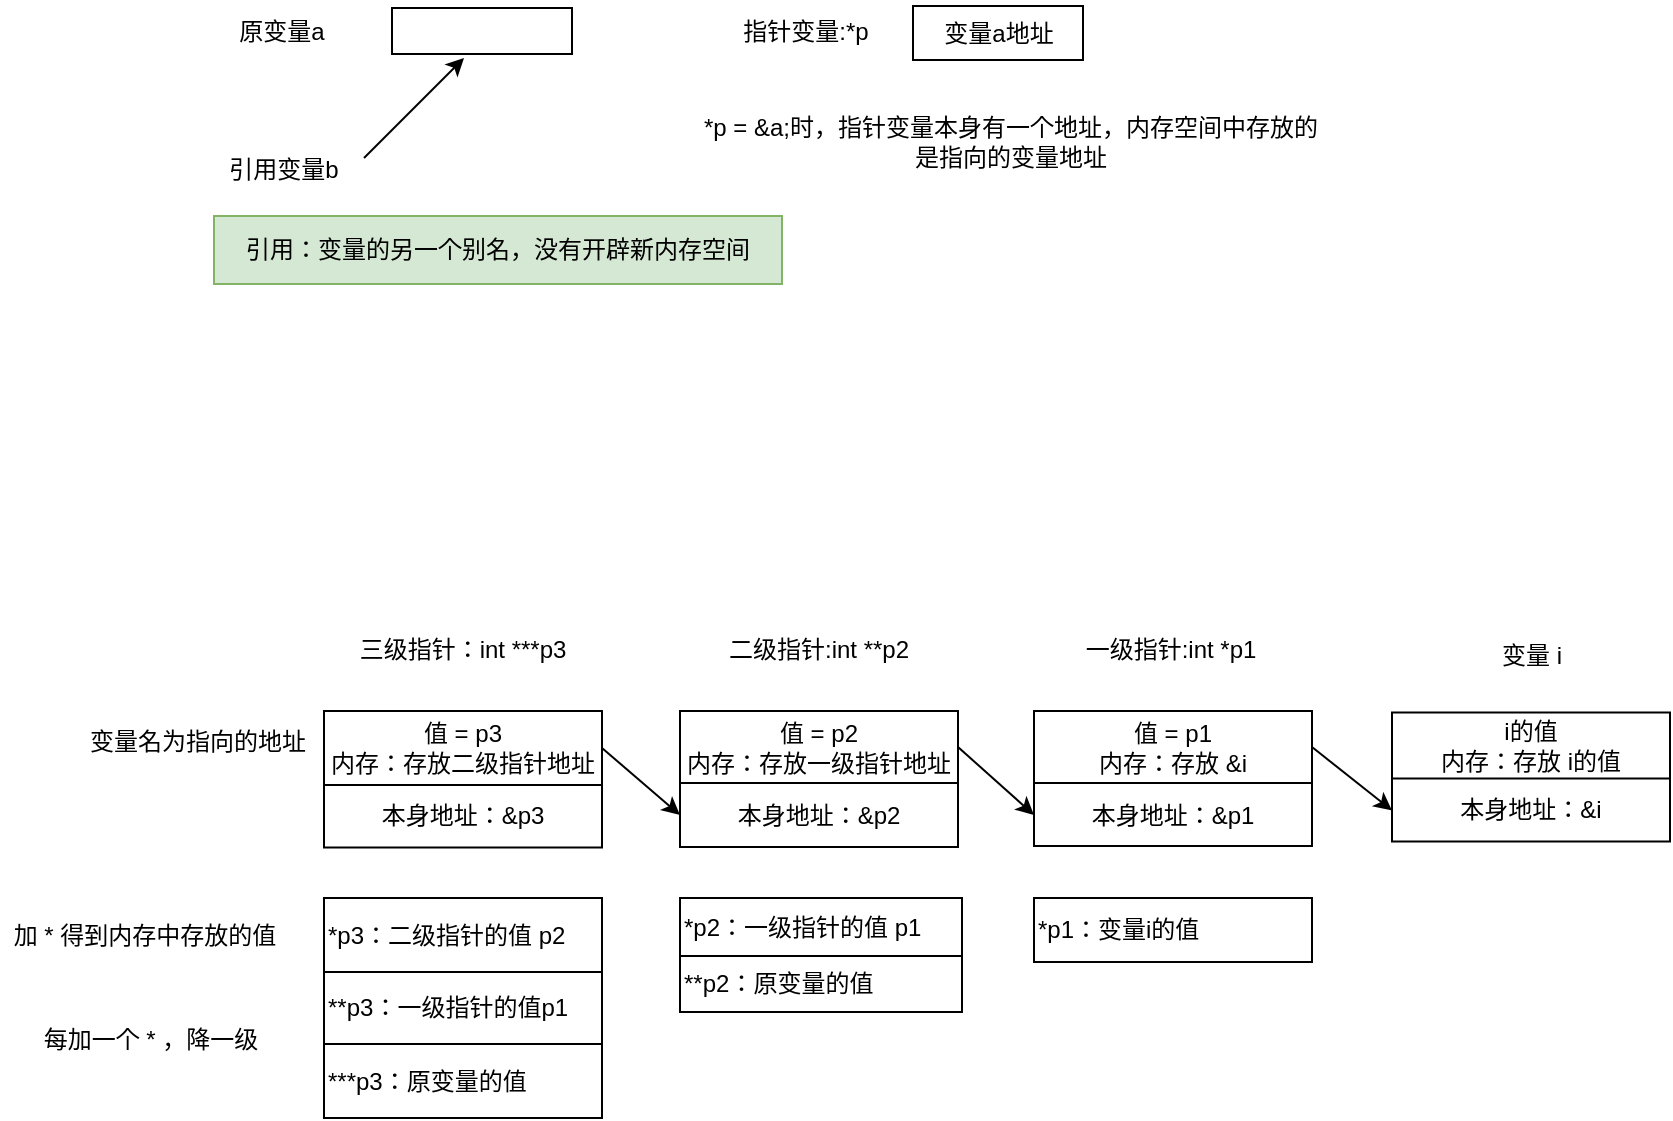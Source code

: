 <mxfile version="21.0.2" type="github">
  <diagram name="第 1 页" id="zhSJCforY8B-MtIuW9Q7">
    <mxGraphModel dx="880" dy="452" grid="0" gridSize="10" guides="1" tooltips="1" connect="1" arrows="1" fold="1" page="1" pageScale="1" pageWidth="1169" pageHeight="1654" math="0" shadow="0">
      <root>
        <mxCell id="0" />
        <mxCell id="1" parent="0" />
        <mxCell id="axphInQ6ILh3uUqZy5pT-3" value="" style="rounded=0;whiteSpace=wrap;html=1;" parent="1" vertex="1">
          <mxGeometry x="212" y="106" width="90" height="23" as="geometry" />
        </mxCell>
        <mxCell id="axphInQ6ILh3uUqZy5pT-4" value="原变量a" style="text;html=1;strokeColor=none;fillColor=none;align=center;verticalAlign=middle;whiteSpace=wrap;rounded=0;" parent="1" vertex="1">
          <mxGeometry x="127" y="102.5" width="60" height="30" as="geometry" />
        </mxCell>
        <mxCell id="axphInQ6ILh3uUqZy5pT-5" value="引用变量b" style="text;html=1;strokeColor=none;fillColor=none;align=center;verticalAlign=middle;whiteSpace=wrap;rounded=0;" parent="1" vertex="1">
          <mxGeometry x="129" y="172" width="58" height="30" as="geometry" />
        </mxCell>
        <mxCell id="axphInQ6ILh3uUqZy5pT-7" value="" style="endArrow=classic;html=1;rounded=0;" parent="1" edge="1">
          <mxGeometry width="50" height="50" relative="1" as="geometry">
            <mxPoint x="198" y="181" as="sourcePoint" />
            <mxPoint x="248" y="131" as="targetPoint" />
          </mxGeometry>
        </mxCell>
        <mxCell id="axphInQ6ILh3uUqZy5pT-8" value="变量a地址" style="rounded=0;whiteSpace=wrap;html=1;" parent="1" vertex="1">
          <mxGeometry x="472.5" y="105" width="85" height="27" as="geometry" />
        </mxCell>
        <mxCell id="axphInQ6ILh3uUqZy5pT-9" value="指针变量:*p" style="text;html=1;strokeColor=none;fillColor=none;align=center;verticalAlign=middle;whiteSpace=wrap;rounded=0;" parent="1" vertex="1">
          <mxGeometry x="375" y="106" width="88" height="23" as="geometry" />
        </mxCell>
        <mxCell id="axphInQ6ILh3uUqZy5pT-10" value="*p = &amp;amp;a;时，指针变量本身有一个地址，内存空间中存放的是指向的变量地址" style="text;html=1;strokeColor=none;fillColor=none;align=center;verticalAlign=middle;whiteSpace=wrap;rounded=0;" parent="1" vertex="1">
          <mxGeometry x="361" y="144" width="321" height="58" as="geometry" />
        </mxCell>
        <mxCell id="axphInQ6ILh3uUqZy5pT-11" value="引用：变量的另一个别名，没有开辟新内存空间" style="text;html=1;strokeColor=#82b366;fillColor=#d5e8d4;align=center;verticalAlign=middle;whiteSpace=wrap;rounded=0;" parent="1" vertex="1">
          <mxGeometry x="123" y="210" width="284" height="34" as="geometry" />
        </mxCell>
        <mxCell id="t9q21rlbk7sv6u75ExxA-17" value="变量名为指向的地址" style="text;html=1;strokeColor=none;fillColor=none;align=center;verticalAlign=middle;whiteSpace=wrap;rounded=0;" vertex="1" parent="1">
          <mxGeometry x="54" y="460" width="122" height="26.5" as="geometry" />
        </mxCell>
        <mxCell id="t9q21rlbk7sv6u75ExxA-31" value="加 * 得到内存中存放的值" style="text;html=1;strokeColor=none;fillColor=none;align=center;verticalAlign=middle;whiteSpace=wrap;rounded=0;" vertex="1" parent="1">
          <mxGeometry x="16" y="551" width="145" height="37" as="geometry" />
        </mxCell>
        <mxCell id="t9q21rlbk7sv6u75ExxA-43" value="" style="shape=table;startSize=0;container=1;collapsible=0;childLayout=tableLayout;" vertex="1" parent="1">
          <mxGeometry x="356" y="457.5" width="139" height="68" as="geometry" />
        </mxCell>
        <mxCell id="t9q21rlbk7sv6u75ExxA-44" value="" style="shape=tableRow;horizontal=0;startSize=0;swimlaneHead=0;swimlaneBody=0;strokeColor=inherit;top=0;left=0;bottom=0;right=0;collapsible=0;dropTarget=0;fillColor=none;points=[[0,0.5],[1,0.5]];portConstraint=eastwest;" vertex="1" parent="t9q21rlbk7sv6u75ExxA-43">
          <mxGeometry width="139" height="36" as="geometry" />
        </mxCell>
        <mxCell id="t9q21rlbk7sv6u75ExxA-45" value="值 = p2&lt;br&gt;内存：存放一级指针地址" style="shape=partialRectangle;html=1;whiteSpace=wrap;connectable=0;strokeColor=inherit;overflow=hidden;fillColor=none;top=0;left=0;bottom=0;right=0;pointerEvents=1;" vertex="1" parent="t9q21rlbk7sv6u75ExxA-44">
          <mxGeometry width="139" height="36" as="geometry">
            <mxRectangle width="139" height="36" as="alternateBounds" />
          </mxGeometry>
        </mxCell>
        <mxCell id="t9q21rlbk7sv6u75ExxA-46" value="" style="shape=tableRow;horizontal=0;startSize=0;swimlaneHead=0;swimlaneBody=0;strokeColor=inherit;top=0;left=0;bottom=0;right=0;collapsible=0;dropTarget=0;fillColor=none;points=[[0,0.5],[1,0.5]];portConstraint=eastwest;" vertex="1" parent="t9q21rlbk7sv6u75ExxA-43">
          <mxGeometry y="36" width="139" height="32" as="geometry" />
        </mxCell>
        <mxCell id="t9q21rlbk7sv6u75ExxA-47" value="本身地址：&amp;amp;p2" style="shape=partialRectangle;html=1;whiteSpace=wrap;connectable=0;strokeColor=inherit;overflow=hidden;fillColor=none;top=0;left=0;bottom=0;right=0;pointerEvents=1;" vertex="1" parent="t9q21rlbk7sv6u75ExxA-46">
          <mxGeometry width="139" height="32" as="geometry">
            <mxRectangle width="139" height="32" as="alternateBounds" />
          </mxGeometry>
        </mxCell>
        <mxCell id="t9q21rlbk7sv6u75ExxA-48" value="" style="shape=table;startSize=0;container=1;collapsible=0;childLayout=tableLayout;" vertex="1" parent="1">
          <mxGeometry x="533" y="457.5" width="139" height="67.5" as="geometry" />
        </mxCell>
        <mxCell id="t9q21rlbk7sv6u75ExxA-49" value="" style="shape=tableRow;horizontal=0;startSize=0;swimlaneHead=0;swimlaneBody=0;strokeColor=inherit;top=0;left=0;bottom=0;right=0;collapsible=0;dropTarget=0;fillColor=none;points=[[0,0.5],[1,0.5]];portConstraint=eastwest;" vertex="1" parent="t9q21rlbk7sv6u75ExxA-48">
          <mxGeometry width="139" height="36" as="geometry" />
        </mxCell>
        <mxCell id="t9q21rlbk7sv6u75ExxA-50" value="值 = p1&lt;br&gt;内存：存放 &amp;amp;i" style="shape=partialRectangle;html=1;whiteSpace=wrap;connectable=0;strokeColor=inherit;overflow=hidden;fillColor=none;top=0;left=0;bottom=0;right=0;pointerEvents=1;" vertex="1" parent="t9q21rlbk7sv6u75ExxA-49">
          <mxGeometry width="139" height="36" as="geometry">
            <mxRectangle width="139" height="36" as="alternateBounds" />
          </mxGeometry>
        </mxCell>
        <mxCell id="t9q21rlbk7sv6u75ExxA-51" value="" style="shape=tableRow;horizontal=0;startSize=0;swimlaneHead=0;swimlaneBody=0;strokeColor=inherit;top=0;left=0;bottom=0;right=0;collapsible=0;dropTarget=0;fillColor=none;points=[[0,0.5],[1,0.5]];portConstraint=eastwest;" vertex="1" parent="t9q21rlbk7sv6u75ExxA-48">
          <mxGeometry y="36" width="139" height="32" as="geometry" />
        </mxCell>
        <mxCell id="t9q21rlbk7sv6u75ExxA-52" value="本身地址：&amp;amp;p1" style="shape=partialRectangle;html=1;whiteSpace=wrap;connectable=0;strokeColor=inherit;overflow=hidden;fillColor=none;top=0;left=0;bottom=0;right=0;pointerEvents=1;" vertex="1" parent="t9q21rlbk7sv6u75ExxA-51">
          <mxGeometry width="139" height="32" as="geometry">
            <mxRectangle width="139" height="32" as="alternateBounds" />
          </mxGeometry>
        </mxCell>
        <mxCell id="t9q21rlbk7sv6u75ExxA-53" value="" style="endArrow=classic;html=1;rounded=0;entryX=0;entryY=0.5;entryDx=0;entryDy=0;exitX=1;exitY=0.5;exitDx=0;exitDy=0;" edge="1" parent="1" source="t9q21rlbk7sv6u75ExxA-44" target="t9q21rlbk7sv6u75ExxA-51">
          <mxGeometry width="50" height="50" relative="1" as="geometry">
            <mxPoint x="479" y="471.5" as="sourcePoint" />
            <mxPoint x="529" y="421.5" as="targetPoint" />
          </mxGeometry>
        </mxCell>
        <mxCell id="t9q21rlbk7sv6u75ExxA-54" value="" style="shape=table;startSize=0;container=1;collapsible=0;childLayout=tableLayout;" vertex="1" parent="1">
          <mxGeometry x="178" y="457.5" width="139" height="68.25" as="geometry" />
        </mxCell>
        <mxCell id="t9q21rlbk7sv6u75ExxA-55" value="" style="shape=tableRow;horizontal=0;startSize=0;swimlaneHead=0;swimlaneBody=0;strokeColor=inherit;top=0;left=0;bottom=0;right=0;collapsible=0;dropTarget=0;fillColor=none;points=[[0,0.5],[1,0.5]];portConstraint=eastwest;" vertex="1" parent="t9q21rlbk7sv6u75ExxA-54">
          <mxGeometry width="139" height="37" as="geometry" />
        </mxCell>
        <mxCell id="t9q21rlbk7sv6u75ExxA-56" value="值 = p3&lt;br&gt;内存：存放二级指针地址" style="shape=partialRectangle;html=1;whiteSpace=wrap;connectable=0;strokeColor=inherit;overflow=hidden;fillColor=none;top=0;left=0;bottom=0;right=0;pointerEvents=1;" vertex="1" parent="t9q21rlbk7sv6u75ExxA-55">
          <mxGeometry width="139" height="37" as="geometry">
            <mxRectangle width="139" height="37" as="alternateBounds" />
          </mxGeometry>
        </mxCell>
        <mxCell id="t9q21rlbk7sv6u75ExxA-57" value="" style="shape=tableRow;horizontal=0;startSize=0;swimlaneHead=0;swimlaneBody=0;strokeColor=inherit;top=0;left=0;bottom=0;right=0;collapsible=0;dropTarget=0;fillColor=none;points=[[0,0.5],[1,0.5]];portConstraint=eastwest;" vertex="1" parent="t9q21rlbk7sv6u75ExxA-54">
          <mxGeometry y="37" width="139" height="31" as="geometry" />
        </mxCell>
        <mxCell id="t9q21rlbk7sv6u75ExxA-58" value="本身地址：&amp;amp;p3" style="shape=partialRectangle;html=1;whiteSpace=wrap;connectable=0;strokeColor=inherit;overflow=hidden;fillColor=none;top=0;left=0;bottom=0;right=0;pointerEvents=1;" vertex="1" parent="t9q21rlbk7sv6u75ExxA-57">
          <mxGeometry width="139" height="31" as="geometry">
            <mxRectangle width="139" height="31" as="alternateBounds" />
          </mxGeometry>
        </mxCell>
        <mxCell id="t9q21rlbk7sv6u75ExxA-60" value="" style="endArrow=classic;html=1;rounded=0;exitX=1;exitY=0.5;exitDx=0;exitDy=0;entryX=0;entryY=0.5;entryDx=0;entryDy=0;" edge="1" parent="1" source="t9q21rlbk7sv6u75ExxA-55" target="t9q21rlbk7sv6u75ExxA-46">
          <mxGeometry width="50" height="50" relative="1" as="geometry">
            <mxPoint x="485" y="571.5" as="sourcePoint" />
            <mxPoint x="535" y="521.5" as="targetPoint" />
          </mxGeometry>
        </mxCell>
        <mxCell id="t9q21rlbk7sv6u75ExxA-61" value="一级指针:int *p1" style="text;html=1;strokeColor=none;fillColor=none;align=center;verticalAlign=middle;whiteSpace=wrap;rounded=0;" vertex="1" parent="1">
          <mxGeometry x="547" y="417.5" width="109" height="18" as="geometry" />
        </mxCell>
        <mxCell id="t9q21rlbk7sv6u75ExxA-62" value="二级指针:int **p2" style="text;html=1;strokeColor=none;fillColor=none;align=center;verticalAlign=middle;whiteSpace=wrap;rounded=0;" vertex="1" parent="1">
          <mxGeometry x="370" y="416" width="111" height="21" as="geometry" />
        </mxCell>
        <mxCell id="t9q21rlbk7sv6u75ExxA-63" value="三级指针：int ***p3" style="text;html=1;strokeColor=none;fillColor=none;align=center;verticalAlign=middle;whiteSpace=wrap;rounded=0;" vertex="1" parent="1">
          <mxGeometry x="190" y="418" width="115" height="17" as="geometry" />
        </mxCell>
        <mxCell id="t9q21rlbk7sv6u75ExxA-64" value="" style="shape=table;startSize=0;container=1;collapsible=0;childLayout=tableLayout;" vertex="1" parent="1">
          <mxGeometry x="712" y="458.25" width="139" height="64.5" as="geometry" />
        </mxCell>
        <mxCell id="t9q21rlbk7sv6u75ExxA-65" value="" style="shape=tableRow;horizontal=0;startSize=0;swimlaneHead=0;swimlaneBody=0;strokeColor=inherit;top=0;left=0;bottom=0;right=0;collapsible=0;dropTarget=0;fillColor=none;points=[[0,0.5],[1,0.5]];portConstraint=eastwest;" vertex="1" parent="t9q21rlbk7sv6u75ExxA-64">
          <mxGeometry width="139" height="33" as="geometry" />
        </mxCell>
        <mxCell id="t9q21rlbk7sv6u75ExxA-66" value="i的值&lt;br&gt;内存：存放 i的值" style="shape=partialRectangle;html=1;whiteSpace=wrap;connectable=0;strokeColor=inherit;overflow=hidden;fillColor=none;top=0;left=0;bottom=0;right=0;pointerEvents=1;" vertex="1" parent="t9q21rlbk7sv6u75ExxA-65">
          <mxGeometry width="139" height="33" as="geometry">
            <mxRectangle width="139" height="33" as="alternateBounds" />
          </mxGeometry>
        </mxCell>
        <mxCell id="t9q21rlbk7sv6u75ExxA-67" value="" style="shape=tableRow;horizontal=0;startSize=0;swimlaneHead=0;swimlaneBody=0;strokeColor=inherit;top=0;left=0;bottom=0;right=0;collapsible=0;dropTarget=0;fillColor=none;points=[[0,0.5],[1,0.5]];portConstraint=eastwest;" vertex="1" parent="t9q21rlbk7sv6u75ExxA-64">
          <mxGeometry y="33" width="139" height="32" as="geometry" />
        </mxCell>
        <mxCell id="t9q21rlbk7sv6u75ExxA-68" value="本身地址：&amp;amp;i" style="shape=partialRectangle;html=1;whiteSpace=wrap;connectable=0;strokeColor=inherit;overflow=hidden;fillColor=none;top=0;left=0;bottom=0;right=0;pointerEvents=1;" vertex="1" parent="t9q21rlbk7sv6u75ExxA-67">
          <mxGeometry width="139" height="32" as="geometry">
            <mxRectangle width="139" height="32" as="alternateBounds" />
          </mxGeometry>
        </mxCell>
        <mxCell id="t9q21rlbk7sv6u75ExxA-69" value="" style="endArrow=classic;html=1;rounded=0;entryX=0;entryY=0.5;entryDx=0;entryDy=0;exitX=1;exitY=0.5;exitDx=0;exitDy=0;" edge="1" parent="1" source="t9q21rlbk7sv6u75ExxA-49" target="t9q21rlbk7sv6u75ExxA-67">
          <mxGeometry width="50" height="50" relative="1" as="geometry">
            <mxPoint x="653" y="613" as="sourcePoint" />
            <mxPoint x="703" y="563" as="targetPoint" />
          </mxGeometry>
        </mxCell>
        <mxCell id="t9q21rlbk7sv6u75ExxA-70" value="变量 i" style="text;html=1;strokeColor=none;fillColor=none;align=center;verticalAlign=middle;whiteSpace=wrap;rounded=0;" vertex="1" parent="1">
          <mxGeometry x="751.5" y="418" width="60" height="23" as="geometry" />
        </mxCell>
        <mxCell id="t9q21rlbk7sv6u75ExxA-75" value="" style="shape=table;startSize=0;container=1;collapsible=0;childLayout=tableLayout;" vertex="1" parent="1">
          <mxGeometry x="533" y="551" width="139" height="32" as="geometry" />
        </mxCell>
        <mxCell id="t9q21rlbk7sv6u75ExxA-76" value="" style="shape=tableRow;horizontal=0;startSize=0;swimlaneHead=0;swimlaneBody=0;strokeColor=inherit;top=0;left=0;bottom=0;right=0;collapsible=0;dropTarget=0;fillColor=none;points=[[0,0.5],[1,0.5]];portConstraint=eastwest;" vertex="1" parent="t9q21rlbk7sv6u75ExxA-75">
          <mxGeometry width="139" height="32" as="geometry" />
        </mxCell>
        <mxCell id="t9q21rlbk7sv6u75ExxA-77" value="*p1：变量i的值" style="shape=partialRectangle;html=1;whiteSpace=wrap;connectable=0;strokeColor=inherit;overflow=hidden;fillColor=none;top=0;left=0;bottom=0;right=0;pointerEvents=1;align=left;" vertex="1" parent="t9q21rlbk7sv6u75ExxA-76">
          <mxGeometry width="139" height="32" as="geometry">
            <mxRectangle width="139" height="32" as="alternateBounds" />
          </mxGeometry>
        </mxCell>
        <mxCell id="t9q21rlbk7sv6u75ExxA-78" value="" style="shape=table;startSize=0;container=1;collapsible=0;childLayout=tableLayout;align=left;" vertex="1" parent="1">
          <mxGeometry x="356" y="551" width="141" height="57" as="geometry" />
        </mxCell>
        <mxCell id="t9q21rlbk7sv6u75ExxA-79" value="" style="shape=tableRow;horizontal=0;startSize=0;swimlaneHead=0;swimlaneBody=0;strokeColor=inherit;top=0;left=0;bottom=0;right=0;collapsible=0;dropTarget=0;fillColor=none;points=[[0,0.5],[1,0.5]];portConstraint=eastwest;" vertex="1" parent="t9q21rlbk7sv6u75ExxA-78">
          <mxGeometry width="141" height="29" as="geometry" />
        </mxCell>
        <mxCell id="t9q21rlbk7sv6u75ExxA-80" value="*p2：一级指针的值 p1" style="shape=partialRectangle;html=1;whiteSpace=wrap;connectable=0;strokeColor=inherit;overflow=hidden;fillColor=none;top=0;left=0;bottom=0;right=0;pointerEvents=1;align=left;" vertex="1" parent="t9q21rlbk7sv6u75ExxA-79">
          <mxGeometry width="141" height="29" as="geometry">
            <mxRectangle width="141" height="29" as="alternateBounds" />
          </mxGeometry>
        </mxCell>
        <mxCell id="t9q21rlbk7sv6u75ExxA-81" value="" style="shape=tableRow;horizontal=0;startSize=0;swimlaneHead=0;swimlaneBody=0;strokeColor=inherit;top=0;left=0;bottom=0;right=0;collapsible=0;dropTarget=0;fillColor=none;points=[[0,0.5],[1,0.5]];portConstraint=eastwest;" vertex="1" parent="t9q21rlbk7sv6u75ExxA-78">
          <mxGeometry y="29" width="141" height="28" as="geometry" />
        </mxCell>
        <mxCell id="t9q21rlbk7sv6u75ExxA-82" value="**p2：原变量的值" style="shape=partialRectangle;html=1;whiteSpace=wrap;connectable=0;strokeColor=inherit;overflow=hidden;fillColor=none;top=0;left=0;bottom=0;right=0;pointerEvents=1;align=left;" vertex="1" parent="t9q21rlbk7sv6u75ExxA-81">
          <mxGeometry width="141" height="28" as="geometry">
            <mxRectangle width="141" height="28" as="alternateBounds" />
          </mxGeometry>
        </mxCell>
        <mxCell id="t9q21rlbk7sv6u75ExxA-83" value="" style="shape=table;startSize=0;container=1;collapsible=0;childLayout=tableLayout;" vertex="1" parent="1">
          <mxGeometry x="178" y="551" width="139" height="110" as="geometry" />
        </mxCell>
        <mxCell id="t9q21rlbk7sv6u75ExxA-84" value="" style="shape=tableRow;horizontal=0;startSize=0;swimlaneHead=0;swimlaneBody=0;strokeColor=inherit;top=0;left=0;bottom=0;right=0;collapsible=0;dropTarget=0;fillColor=none;points=[[0,0.5],[1,0.5]];portConstraint=eastwest;" vertex="1" parent="t9q21rlbk7sv6u75ExxA-83">
          <mxGeometry width="139" height="37" as="geometry" />
        </mxCell>
        <mxCell id="t9q21rlbk7sv6u75ExxA-85" value="*p3：二级指针的值 p2" style="shape=partialRectangle;html=1;whiteSpace=wrap;connectable=0;strokeColor=inherit;overflow=hidden;fillColor=none;top=0;left=0;bottom=0;right=0;pointerEvents=1;align=left;" vertex="1" parent="t9q21rlbk7sv6u75ExxA-84">
          <mxGeometry width="139" height="37" as="geometry">
            <mxRectangle width="139" height="37" as="alternateBounds" />
          </mxGeometry>
        </mxCell>
        <mxCell id="t9q21rlbk7sv6u75ExxA-86" value="" style="shape=tableRow;horizontal=0;startSize=0;swimlaneHead=0;swimlaneBody=0;strokeColor=inherit;top=0;left=0;bottom=0;right=0;collapsible=0;dropTarget=0;fillColor=none;points=[[0,0.5],[1,0.5]];portConstraint=eastwest;" vertex="1" parent="t9q21rlbk7sv6u75ExxA-83">
          <mxGeometry y="37" width="139" height="36" as="geometry" />
        </mxCell>
        <mxCell id="t9q21rlbk7sv6u75ExxA-87" value="**p3：一级指针的值p1" style="shape=partialRectangle;html=1;whiteSpace=wrap;connectable=0;strokeColor=inherit;overflow=hidden;fillColor=none;top=0;left=0;bottom=0;right=0;pointerEvents=1;align=left;" vertex="1" parent="t9q21rlbk7sv6u75ExxA-86">
          <mxGeometry width="139" height="36" as="geometry">
            <mxRectangle width="139" height="36" as="alternateBounds" />
          </mxGeometry>
        </mxCell>
        <mxCell id="t9q21rlbk7sv6u75ExxA-88" value="" style="shape=tableRow;horizontal=0;startSize=0;swimlaneHead=0;swimlaneBody=0;strokeColor=inherit;top=0;left=0;bottom=0;right=0;collapsible=0;dropTarget=0;fillColor=none;points=[[0,0.5],[1,0.5]];portConstraint=eastwest;" vertex="1" parent="t9q21rlbk7sv6u75ExxA-83">
          <mxGeometry y="73" width="139" height="37" as="geometry" />
        </mxCell>
        <mxCell id="t9q21rlbk7sv6u75ExxA-89" value="***p3：原变量的值" style="shape=partialRectangle;html=1;whiteSpace=wrap;connectable=0;strokeColor=inherit;overflow=hidden;fillColor=none;top=0;left=0;bottom=0;right=0;pointerEvents=1;align=left;" vertex="1" parent="t9q21rlbk7sv6u75ExxA-88">
          <mxGeometry width="139" height="37" as="geometry">
            <mxRectangle width="139" height="37" as="alternateBounds" />
          </mxGeometry>
        </mxCell>
        <mxCell id="t9q21rlbk7sv6u75ExxA-90" value="每加一个 * ，降一级" style="text;html=1;strokeColor=none;fillColor=none;align=center;verticalAlign=middle;whiteSpace=wrap;rounded=0;" vertex="1" parent="1">
          <mxGeometry x="35" y="611" width="113" height="21" as="geometry" />
        </mxCell>
      </root>
    </mxGraphModel>
  </diagram>
</mxfile>
